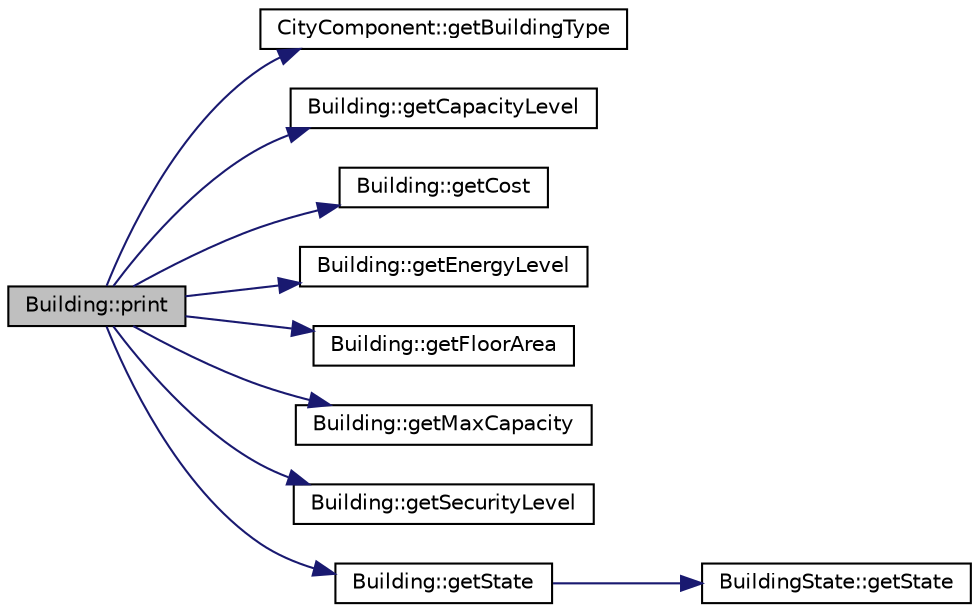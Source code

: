 digraph "Building::print"
{
 // LATEX_PDF_SIZE
  edge [fontname="Helvetica",fontsize="10",labelfontname="Helvetica",labelfontsize="10"];
  node [fontname="Helvetica",fontsize="10",shape=record];
  rankdir="LR";
  Node1 [label="Building::print",height=0.2,width=0.4,color="black", fillcolor="grey75", style="filled", fontcolor="black",tooltip="Prints the component details."];
  Node1 -> Node2 [color="midnightblue",fontsize="10",style="solid",fontname="Helvetica"];
  Node2 [label="CityComponent::getBuildingType",height=0.2,width=0.4,color="black", fillcolor="white", style="filled",URL="$classCityComponent.html#ab6c4da47b2b57cb7b2c45415f71ae5c2",tooltip="Gets the building type."];
  Node1 -> Node3 [color="midnightblue",fontsize="10",style="solid",fontname="Helvetica"];
  Node3 [label="Building::getCapacityLevel",height=0.2,width=0.4,color="black", fillcolor="white", style="filled",URL="$classBuilding.html#a0360b7ebe062e3ba1ec4113962c8abab",tooltip=" "];
  Node1 -> Node4 [color="midnightblue",fontsize="10",style="solid",fontname="Helvetica"];
  Node4 [label="Building::getCost",height=0.2,width=0.4,color="black", fillcolor="white", style="filled",URL="$classBuilding.html#a55e45c369571a1cc9e4e883f726bdf1a",tooltip="Get building cost."];
  Node1 -> Node5 [color="midnightblue",fontsize="10",style="solid",fontname="Helvetica"];
  Node5 [label="Building::getEnergyLevel",height=0.2,width=0.4,color="black", fillcolor="white", style="filled",URL="$classBuilding.html#a9fcaa2e14e6cbfff804a49bae39df5d9",tooltip=" "];
  Node1 -> Node6 [color="midnightblue",fontsize="10",style="solid",fontname="Helvetica"];
  Node6 [label="Building::getFloorArea",height=0.2,width=0.4,color="black", fillcolor="white", style="filled",URL="$classBuilding.html#a333cb1eea387ee3c085918eb9c0d29c9",tooltip=" "];
  Node1 -> Node7 [color="midnightblue",fontsize="10",style="solid",fontname="Helvetica"];
  Node7 [label="Building::getMaxCapacity",height=0.2,width=0.4,color="black", fillcolor="white", style="filled",URL="$classBuilding.html#a0e7b44f061de0088030aa80079a64620",tooltip=" "];
  Node1 -> Node8 [color="midnightblue",fontsize="10",style="solid",fontname="Helvetica"];
  Node8 [label="Building::getSecurityLevel",height=0.2,width=0.4,color="black", fillcolor="white", style="filled",URL="$classBuilding.html#a9ff9f661da5b8d81c77131b1a295f01b",tooltip=" "];
  Node1 -> Node9 [color="midnightblue",fontsize="10",style="solid",fontname="Helvetica"];
  Node9 [label="Building::getState",height=0.2,width=0.4,color="black", fillcolor="white", style="filled",URL="$classBuilding.html#a36727ca54f1fd273874dc941fc0149e1",tooltip=" "];
  Node9 -> Node10 [color="midnightblue",fontsize="10",style="solid",fontname="Helvetica"];
  Node10 [label="BuildingState::getState",height=0.2,width=0.4,color="black", fillcolor="white", style="filled",URL="$classBuildingState.html#ae47516b37a1fbc976b9340762d0dcdd2",tooltip="Get current state name."];
}
